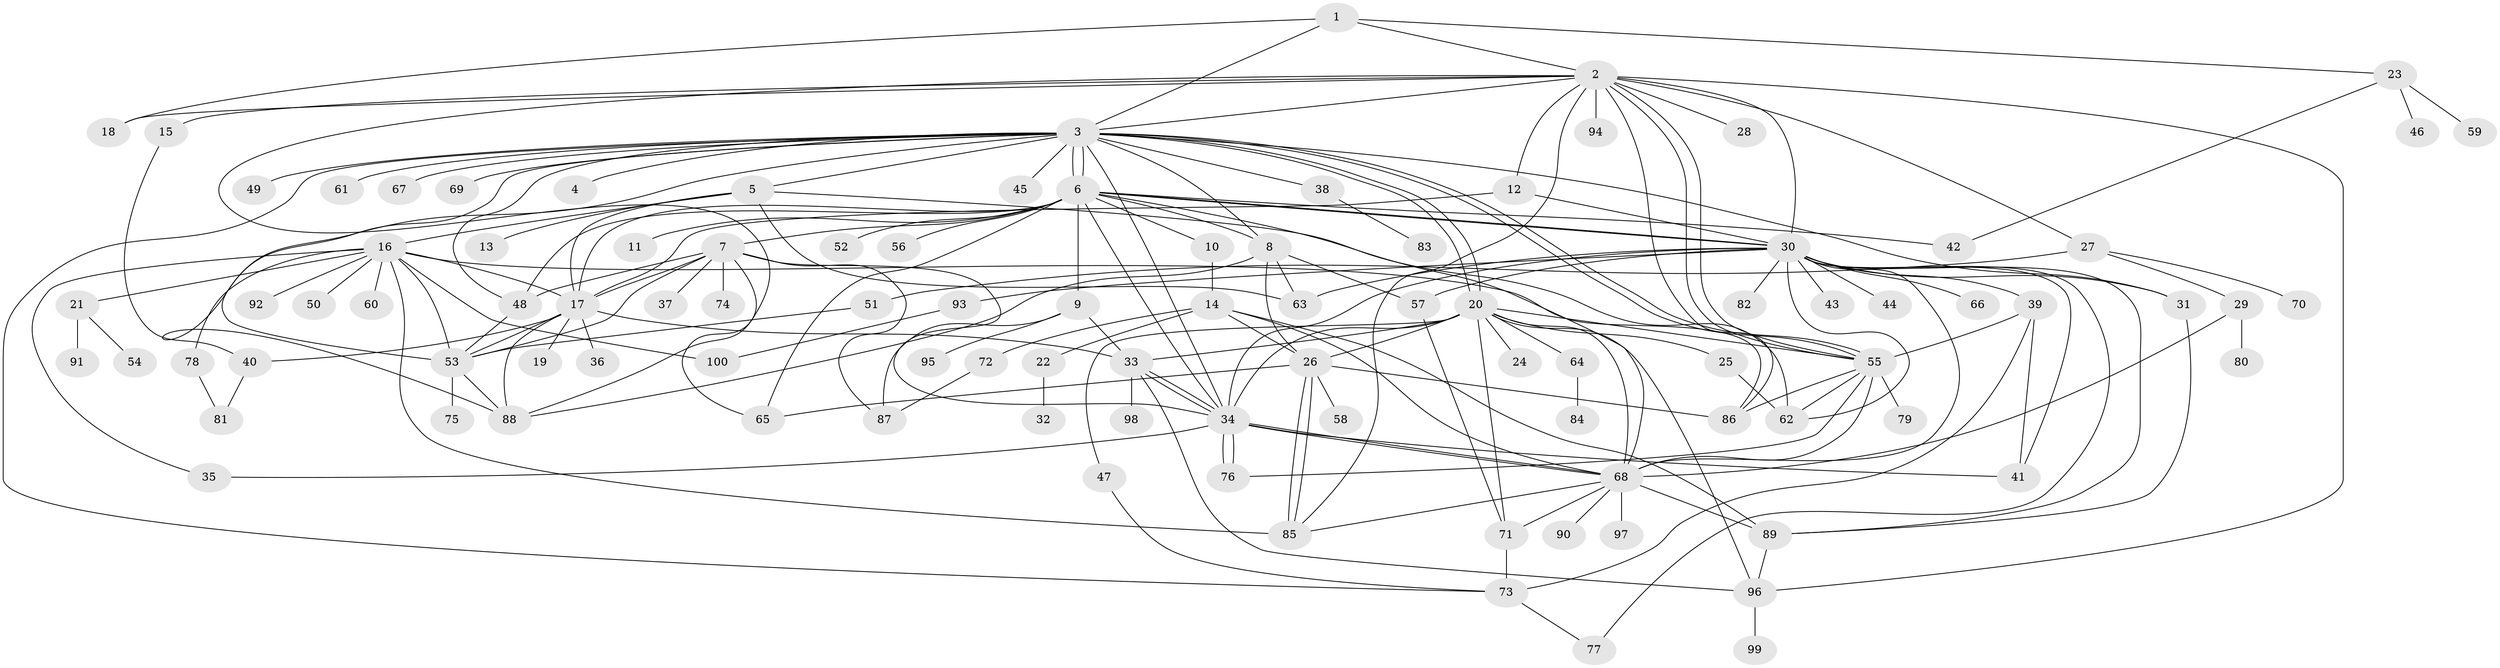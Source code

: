 // Generated by graph-tools (version 1.1) at 2025/20/06/26/25 02:20:03]
// undirected, 100 vertices, 183 edges
graph export_dot {
graph [start="1"]
  node [color=gray90,style=filled];
  1;
  2;
  3;
  4;
  5;
  6;
  7;
  8;
  9;
  10;
  11;
  12;
  13;
  14;
  15;
  16;
  17;
  18;
  19;
  20;
  21;
  22;
  23;
  24;
  25;
  26;
  27;
  28;
  29;
  30;
  31;
  32;
  33;
  34;
  35;
  36;
  37;
  38;
  39;
  40;
  41;
  42;
  43;
  44;
  45;
  46;
  47;
  48;
  49;
  50;
  51;
  52;
  53;
  54;
  55;
  56;
  57;
  58;
  59;
  60;
  61;
  62;
  63;
  64;
  65;
  66;
  67;
  68;
  69;
  70;
  71;
  72;
  73;
  74;
  75;
  76;
  77;
  78;
  79;
  80;
  81;
  82;
  83;
  84;
  85;
  86;
  87;
  88;
  89;
  90;
  91;
  92;
  93;
  94;
  95;
  96;
  97;
  98;
  99;
  100;
  1 -- 2;
  1 -- 3;
  1 -- 18;
  1 -- 23;
  2 -- 3;
  2 -- 12;
  2 -- 15;
  2 -- 18;
  2 -- 27;
  2 -- 28;
  2 -- 30;
  2 -- 55;
  2 -- 55;
  2 -- 85;
  2 -- 86;
  2 -- 88;
  2 -- 94;
  2 -- 96;
  3 -- 4;
  3 -- 5;
  3 -- 6;
  3 -- 6;
  3 -- 8;
  3 -- 20;
  3 -- 20;
  3 -- 31;
  3 -- 34;
  3 -- 38;
  3 -- 45;
  3 -- 48;
  3 -- 49;
  3 -- 53;
  3 -- 55;
  3 -- 55;
  3 -- 61;
  3 -- 67;
  3 -- 69;
  3 -- 73;
  3 -- 88;
  5 -- 13;
  5 -- 16;
  5 -- 17;
  5 -- 62;
  5 -- 63;
  6 -- 7;
  6 -- 8;
  6 -- 9;
  6 -- 10;
  6 -- 11;
  6 -- 17;
  6 -- 30;
  6 -- 30;
  6 -- 34;
  6 -- 42;
  6 -- 48;
  6 -- 52;
  6 -- 56;
  6 -- 65;
  6 -- 68;
  7 -- 17;
  7 -- 34;
  7 -- 37;
  7 -- 48;
  7 -- 53;
  7 -- 65;
  7 -- 74;
  7 -- 87;
  8 -- 26;
  8 -- 57;
  8 -- 63;
  8 -- 88;
  9 -- 33;
  9 -- 87;
  9 -- 95;
  10 -- 14;
  12 -- 17;
  12 -- 30;
  14 -- 22;
  14 -- 26;
  14 -- 68;
  14 -- 72;
  14 -- 89;
  15 -- 40;
  16 -- 17;
  16 -- 21;
  16 -- 35;
  16 -- 50;
  16 -- 53;
  16 -- 60;
  16 -- 78;
  16 -- 85;
  16 -- 86;
  16 -- 92;
  16 -- 100;
  17 -- 19;
  17 -- 33;
  17 -- 36;
  17 -- 40;
  17 -- 53;
  17 -- 88;
  20 -- 24;
  20 -- 25;
  20 -- 26;
  20 -- 33;
  20 -- 34;
  20 -- 47;
  20 -- 55;
  20 -- 64;
  20 -- 68;
  20 -- 71;
  20 -- 96;
  21 -- 54;
  21 -- 91;
  22 -- 32;
  23 -- 42;
  23 -- 46;
  23 -- 59;
  25 -- 62;
  26 -- 58;
  26 -- 65;
  26 -- 85;
  26 -- 85;
  26 -- 86;
  27 -- 29;
  27 -- 51;
  27 -- 70;
  29 -- 68;
  29 -- 80;
  30 -- 31;
  30 -- 34;
  30 -- 39;
  30 -- 41;
  30 -- 43;
  30 -- 44;
  30 -- 57;
  30 -- 62;
  30 -- 63;
  30 -- 66;
  30 -- 68;
  30 -- 77;
  30 -- 82;
  30 -- 89;
  30 -- 93;
  31 -- 89;
  33 -- 34;
  33 -- 34;
  33 -- 96;
  33 -- 98;
  34 -- 35;
  34 -- 41;
  34 -- 68;
  34 -- 68;
  34 -- 76;
  34 -- 76;
  38 -- 83;
  39 -- 41;
  39 -- 55;
  39 -- 73;
  40 -- 81;
  47 -- 73;
  48 -- 53;
  51 -- 53;
  53 -- 75;
  53 -- 88;
  55 -- 62;
  55 -- 68;
  55 -- 76;
  55 -- 79;
  55 -- 86;
  57 -- 71;
  64 -- 84;
  68 -- 71;
  68 -- 85;
  68 -- 89;
  68 -- 90;
  68 -- 97;
  71 -- 73;
  72 -- 87;
  73 -- 77;
  78 -- 81;
  89 -- 96;
  93 -- 100;
  96 -- 99;
}
